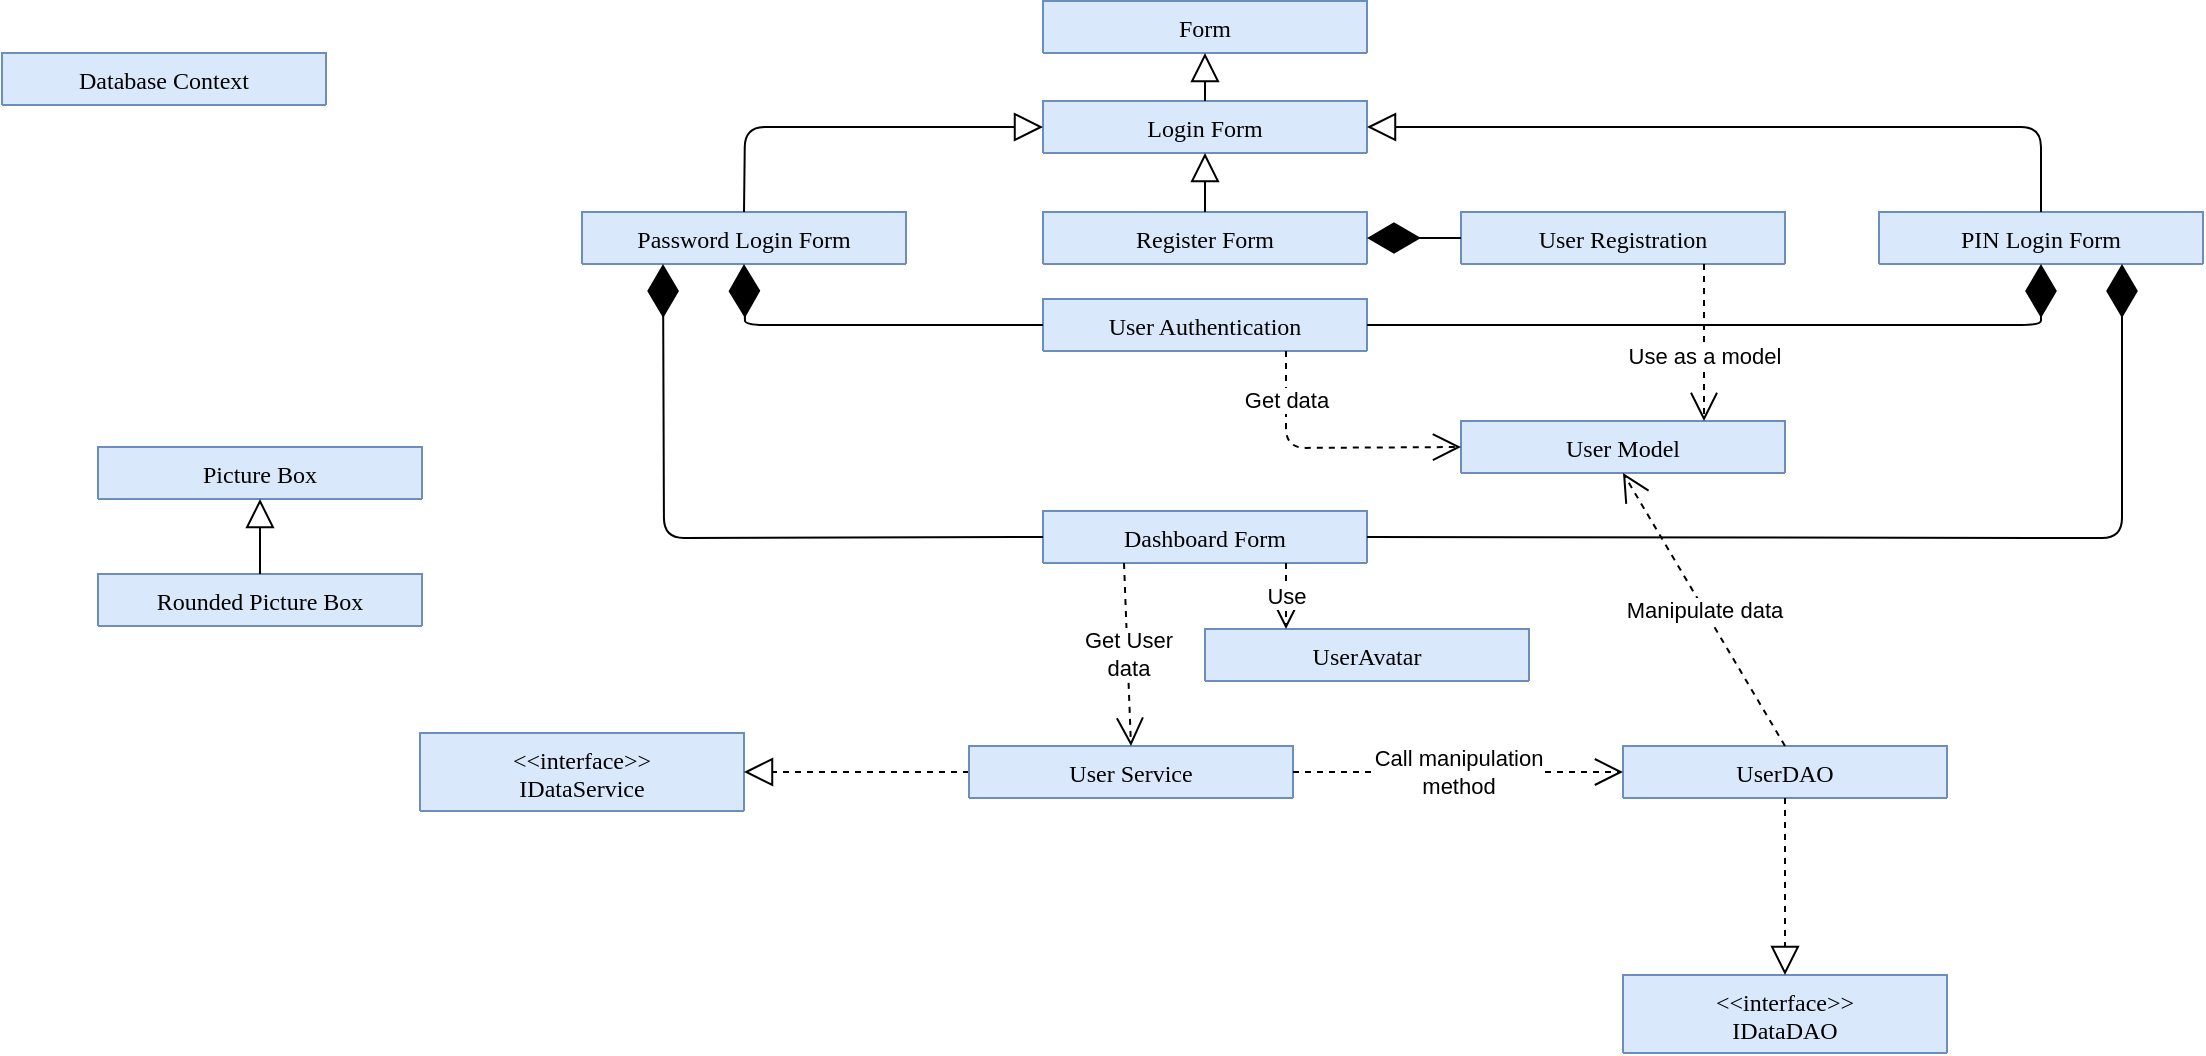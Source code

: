 <mxfile version="12.2.8" pages="1"><diagram id="Dxa8yK_26Aol2NIzPq0W" name="Page-1"><mxGraphModel dx="1536" dy="785" grid="0" gridSize="10" guides="1" tooltips="1" connect="1" arrows="1" fold="1" page="1" pageScale="1" pageWidth="1169" pageHeight="827" background="none" math="0" shadow="0"><root><mxCell id="0"/><mxCell id="1" parent="0"/><mxCell id="dP1bxnM6qx18vZVGoRmJ-5" value="Login Form" style="swimlane;fontStyle=0;align=center;verticalAlign=top;childLayout=stackLayout;horizontal=1;startSize=26;horizontalStack=0;resizeParent=1;resizeParentMax=0;resizeLast=0;collapsible=1;marginBottom=0;fontFamily=Verdana;fillColor=#dae8fc;strokeColor=#6c8ebf;fontSize=12;" parent="1" vertex="1" collapsed="1"><mxGeometry x="533.5" y="64.5" width="162" height="26" as="geometry"><mxRectangle x="539" y="23" width="162" height="86" as="alternateBounds"/></mxGeometry></mxCell><mxCell id="dP1bxnM6qx18vZVGoRmJ-6" value="+ field: type" style="text;strokeColor=#6c8ebf;fillColor=#dae8fc;align=left;verticalAlign=top;spacingLeft=4;spacingRight=4;overflow=hidden;rotatable=0;points=[[0,0.5],[1,0.5]];portConstraint=eastwest;fontSize=12;fontFamily=Verdana;" parent="dP1bxnM6qx18vZVGoRmJ-5" vertex="1"><mxGeometry y="26" width="162" height="26" as="geometry"/></mxCell><mxCell id="dP1bxnM6qx18vZVGoRmJ-7" value="" style="line;strokeWidth=1;fillColor=#dae8fc;align=left;verticalAlign=middle;spacingTop=-1;spacingLeft=3;spacingRight=3;rotatable=0;labelPosition=right;points=[];portConstraint=eastwest;strokeColor=#6c8ebf;fontSize=12;fontFamily=Verdana;" parent="dP1bxnM6qx18vZVGoRmJ-5" vertex="1"><mxGeometry y="52" width="162" height="8" as="geometry"/></mxCell><mxCell id="dP1bxnM6qx18vZVGoRmJ-8" value="+ method(type): type" style="text;strokeColor=#6c8ebf;fillColor=#dae8fc;align=left;verticalAlign=top;spacingLeft=4;spacingRight=4;overflow=hidden;rotatable=0;points=[[0,0.5],[1,0.5]];portConstraint=eastwest;fontSize=12;fontFamily=Verdana;" parent="dP1bxnM6qx18vZVGoRmJ-5" vertex="1"><mxGeometry y="60" width="162" height="26" as="geometry"/></mxCell><mxCell id="dP1bxnM6qx18vZVGoRmJ-9" value="Password Login Form" style="swimlane;fontStyle=0;align=center;verticalAlign=top;childLayout=stackLayout;horizontal=1;startSize=26;horizontalStack=0;resizeParent=1;resizeParentMax=0;resizeLast=0;collapsible=1;marginBottom=0;fontFamily=Verdana;fillColor=#dae8fc;strokeColor=#6c8ebf;fontSize=12;" parent="1" vertex="1" collapsed="1"><mxGeometry x="303" y="120" width="162" height="26" as="geometry"><mxRectangle x="336" y="164" width="162" height="86" as="alternateBounds"/></mxGeometry></mxCell><mxCell id="dP1bxnM6qx18vZVGoRmJ-10" value="+ field: type" style="text;strokeColor=#6c8ebf;fillColor=#dae8fc;align=left;verticalAlign=top;spacingLeft=4;spacingRight=4;overflow=hidden;rotatable=0;points=[[0,0.5],[1,0.5]];portConstraint=eastwest;fontSize=12;fontFamily=Garamond;" parent="dP1bxnM6qx18vZVGoRmJ-9" vertex="1"><mxGeometry y="26" width="162" height="26" as="geometry"/></mxCell><mxCell id="dP1bxnM6qx18vZVGoRmJ-11" value="" style="line;strokeWidth=1;fillColor=#dae8fc;align=left;verticalAlign=middle;spacingTop=-1;spacingLeft=3;spacingRight=3;rotatable=0;labelPosition=right;points=[];portConstraint=eastwest;strokeColor=#6c8ebf;fontSize=12;fontFamily=Garamond;" parent="dP1bxnM6qx18vZVGoRmJ-9" vertex="1"><mxGeometry y="52" width="162" height="8" as="geometry"/></mxCell><mxCell id="dP1bxnM6qx18vZVGoRmJ-12" value="+ method(type): type" style="text;strokeColor=#6c8ebf;fillColor=#dae8fc;align=left;verticalAlign=top;spacingLeft=4;spacingRight=4;overflow=hidden;rotatable=0;points=[[0,0.5],[1,0.5]];portConstraint=eastwest;fontSize=12;fontFamily=Garamond;" parent="dP1bxnM6qx18vZVGoRmJ-9" vertex="1"><mxGeometry y="60" width="162" height="26" as="geometry"/></mxCell><mxCell id="dP1bxnM6qx18vZVGoRmJ-13" value="PIN Login Form" style="swimlane;fontStyle=0;align=center;verticalAlign=top;childLayout=stackLayout;horizontal=1;startSize=26;horizontalStack=0;resizeParent=1;resizeParentMax=0;resizeLast=0;collapsible=1;marginBottom=0;fontFamily=Verdana;fillColor=#dae8fc;strokeColor=#6c8ebf;fontSize=12;" parent="1" vertex="1" collapsed="1"><mxGeometry x="951.5" y="120" width="162" height="26" as="geometry"><mxRectangle x="550" y="196" width="162" height="86" as="alternateBounds"/></mxGeometry></mxCell><mxCell id="dP1bxnM6qx18vZVGoRmJ-14" value="+ field: type" style="text;strokeColor=#6c8ebf;fillColor=#dae8fc;align=left;verticalAlign=top;spacingLeft=4;spacingRight=4;overflow=hidden;rotatable=0;points=[[0,0.5],[1,0.5]];portConstraint=eastwest;fontSize=12;fontFamily=Garamond;" parent="dP1bxnM6qx18vZVGoRmJ-13" vertex="1"><mxGeometry y="26" width="162" height="26" as="geometry"/></mxCell><mxCell id="dP1bxnM6qx18vZVGoRmJ-15" value="" style="line;strokeWidth=1;fillColor=#dae8fc;align=left;verticalAlign=middle;spacingTop=-1;spacingLeft=3;spacingRight=3;rotatable=0;labelPosition=right;points=[];portConstraint=eastwest;strokeColor=#6c8ebf;fontSize=12;fontFamily=Garamond;" parent="dP1bxnM6qx18vZVGoRmJ-13" vertex="1"><mxGeometry y="52" width="162" height="8" as="geometry"/></mxCell><mxCell id="dP1bxnM6qx18vZVGoRmJ-16" value="+ method(type): type" style="text;strokeColor=#6c8ebf;fillColor=#dae8fc;align=left;verticalAlign=top;spacingLeft=4;spacingRight=4;overflow=hidden;rotatable=0;points=[[0,0.5],[1,0.5]];portConstraint=eastwest;fontSize=12;fontFamily=Garamond;" parent="dP1bxnM6qx18vZVGoRmJ-13" vertex="1"><mxGeometry y="60" width="162" height="26" as="geometry"/></mxCell><mxCell id="dP1bxnM6qx18vZVGoRmJ-22" value="" style="endArrow=block;endFill=0;endSize=12;html=1;fontFamily=Verdana;fontSize=12;entryX=0;entryY=0.5;entryDx=0;entryDy=0;exitX=0.5;exitY=0;exitDx=0;exitDy=0;" parent="1" source="dP1bxnM6qx18vZVGoRmJ-9" target="dP1bxnM6qx18vZVGoRmJ-5" edge="1"><mxGeometry width="160" relative="1" as="geometry"><mxPoint x="330.5" y="114.5" as="sourcePoint"/><mxPoint x="490.5" y="114.5" as="targetPoint"/><Array as="points"><mxPoint x="384.5" y="77.5"/></Array></mxGeometry></mxCell><mxCell id="dP1bxnM6qx18vZVGoRmJ-23" value="" style="endArrow=block;endFill=0;endSize=12;html=1;fontFamily=Verdana;fontSize=12;entryX=1;entryY=0.5;entryDx=0;entryDy=0;exitX=0.5;exitY=0;exitDx=0;exitDy=0;" parent="1" source="dP1bxnM6qx18vZVGoRmJ-13" target="dP1bxnM6qx18vZVGoRmJ-5" edge="1"><mxGeometry width="160" relative="1" as="geometry"><mxPoint x="421.5" y="215.5" as="sourcePoint"/><mxPoint x="584" y="100.5" as="targetPoint"/><Array as="points"><mxPoint x="1032.5" y="77.5"/></Array></mxGeometry></mxCell><mxCell id="dP1bxnM6qx18vZVGoRmJ-24" value="User Authentication" style="swimlane;fontStyle=0;align=center;verticalAlign=top;childLayout=stackLayout;horizontal=1;startSize=26;horizontalStack=0;resizeParent=1;resizeParentMax=0;resizeLast=0;collapsible=1;marginBottom=0;fontFamily=Verdana;fillColor=#dae8fc;strokeColor=#6c8ebf;fontSize=12;" parent="1" vertex="1" collapsed="1"><mxGeometry x="533.5" y="163.5" width="162" height="26" as="geometry"><mxRectangle x="336" y="164" width="162" height="86" as="alternateBounds"/></mxGeometry></mxCell><mxCell id="dP1bxnM6qx18vZVGoRmJ-25" value="+ field: type" style="text;strokeColor=#6c8ebf;fillColor=#dae8fc;align=left;verticalAlign=top;spacingLeft=4;spacingRight=4;overflow=hidden;rotatable=0;points=[[0,0.5],[1,0.5]];portConstraint=eastwest;fontSize=12;fontFamily=Garamond;" parent="dP1bxnM6qx18vZVGoRmJ-24" vertex="1"><mxGeometry y="26" width="162" height="26" as="geometry"/></mxCell><mxCell id="dP1bxnM6qx18vZVGoRmJ-26" value="" style="line;strokeWidth=1;fillColor=#dae8fc;align=left;verticalAlign=middle;spacingTop=-1;spacingLeft=3;spacingRight=3;rotatable=0;labelPosition=right;points=[];portConstraint=eastwest;strokeColor=#6c8ebf;fontSize=12;fontFamily=Garamond;" parent="dP1bxnM6qx18vZVGoRmJ-24" vertex="1"><mxGeometry y="52" width="162" height="8" as="geometry"/></mxCell><mxCell id="dP1bxnM6qx18vZVGoRmJ-27" value="+ method(type): type" style="text;strokeColor=#6c8ebf;fillColor=#dae8fc;align=left;verticalAlign=top;spacingLeft=4;spacingRight=4;overflow=hidden;rotatable=0;points=[[0,0.5],[1,0.5]];portConstraint=eastwest;fontSize=12;fontFamily=Garamond;" parent="dP1bxnM6qx18vZVGoRmJ-24" vertex="1"><mxGeometry y="60" width="162" height="26" as="geometry"/></mxCell><mxCell id="dP1bxnM6qx18vZVGoRmJ-28" value="Register Form" style="swimlane;fontStyle=0;align=center;verticalAlign=top;childLayout=stackLayout;horizontal=1;startSize=26;horizontalStack=0;resizeParent=1;resizeParentMax=0;resizeLast=0;collapsible=1;marginBottom=0;fontFamily=Verdana;fillColor=#dae8fc;strokeColor=#6c8ebf;fontSize=12;" parent="1" vertex="1" collapsed="1"><mxGeometry x="533.5" y="120" width="162" height="26" as="geometry"><mxRectangle x="336" y="164" width="162" height="86" as="alternateBounds"/></mxGeometry></mxCell><mxCell id="dP1bxnM6qx18vZVGoRmJ-29" value="+ field: type" style="text;strokeColor=#6c8ebf;fillColor=#dae8fc;align=left;verticalAlign=top;spacingLeft=4;spacingRight=4;overflow=hidden;rotatable=0;points=[[0,0.5],[1,0.5]];portConstraint=eastwest;fontSize=12;fontFamily=Garamond;" parent="dP1bxnM6qx18vZVGoRmJ-28" vertex="1"><mxGeometry y="26" width="162" height="26" as="geometry"/></mxCell><mxCell id="dP1bxnM6qx18vZVGoRmJ-30" value="" style="line;strokeWidth=1;fillColor=#dae8fc;align=left;verticalAlign=middle;spacingTop=-1;spacingLeft=3;spacingRight=3;rotatable=0;labelPosition=right;points=[];portConstraint=eastwest;strokeColor=#6c8ebf;fontSize=12;fontFamily=Garamond;" parent="dP1bxnM6qx18vZVGoRmJ-28" vertex="1"><mxGeometry y="52" width="162" height="8" as="geometry"/></mxCell><mxCell id="dP1bxnM6qx18vZVGoRmJ-31" value="+ method(type): type" style="text;strokeColor=#6c8ebf;fillColor=#dae8fc;align=left;verticalAlign=top;spacingLeft=4;spacingRight=4;overflow=hidden;rotatable=0;points=[[0,0.5],[1,0.5]];portConstraint=eastwest;fontSize=12;fontFamily=Garamond;" parent="dP1bxnM6qx18vZVGoRmJ-28" vertex="1"><mxGeometry y="60" width="162" height="26" as="geometry"/></mxCell><mxCell id="dP1bxnM6qx18vZVGoRmJ-32" value="User Registration" style="swimlane;fontStyle=0;align=center;verticalAlign=top;childLayout=stackLayout;horizontal=1;startSize=26;horizontalStack=0;resizeParent=1;resizeParentMax=0;resizeLast=0;collapsible=1;marginBottom=0;fontFamily=Verdana;fillColor=#dae8fc;strokeColor=#6c8ebf;fontSize=12;" parent="1" vertex="1" collapsed="1"><mxGeometry x="742.5" y="120" width="162" height="26" as="geometry"><mxRectangle x="336" y="164" width="162" height="86" as="alternateBounds"/></mxGeometry></mxCell><mxCell id="dP1bxnM6qx18vZVGoRmJ-33" value="+ field: type" style="text;strokeColor=#6c8ebf;fillColor=#dae8fc;align=left;verticalAlign=top;spacingLeft=4;spacingRight=4;overflow=hidden;rotatable=0;points=[[0,0.5],[1,0.5]];portConstraint=eastwest;fontSize=12;fontFamily=Garamond;" parent="dP1bxnM6qx18vZVGoRmJ-32" vertex="1"><mxGeometry y="26" width="162" height="26" as="geometry"/></mxCell><mxCell id="dP1bxnM6qx18vZVGoRmJ-34" value="" style="line;strokeWidth=1;fillColor=#dae8fc;align=left;verticalAlign=middle;spacingTop=-1;spacingLeft=3;spacingRight=3;rotatable=0;labelPosition=right;points=[];portConstraint=eastwest;strokeColor=#6c8ebf;fontSize=12;fontFamily=Garamond;" parent="dP1bxnM6qx18vZVGoRmJ-32" vertex="1"><mxGeometry y="52" width="162" height="8" as="geometry"/></mxCell><mxCell id="dP1bxnM6qx18vZVGoRmJ-35" value="+ method(type): type" style="text;strokeColor=#6c8ebf;fillColor=#dae8fc;align=left;verticalAlign=top;spacingLeft=4;spacingRight=4;overflow=hidden;rotatable=0;points=[[0,0.5],[1,0.5]];portConstraint=eastwest;fontSize=12;fontFamily=Garamond;" parent="dP1bxnM6qx18vZVGoRmJ-32" vertex="1"><mxGeometry y="60" width="162" height="26" as="geometry"/></mxCell><mxCell id="dP1bxnM6qx18vZVGoRmJ-36" value="Dashboard Form" style="swimlane;fontStyle=0;align=center;verticalAlign=top;childLayout=stackLayout;horizontal=1;startSize=26;horizontalStack=0;resizeParent=1;resizeParentMax=0;resizeLast=0;collapsible=1;marginBottom=0;fontFamily=Verdana;fillColor=#dae8fc;strokeColor=#6c8ebf;fontSize=12;" parent="1" vertex="1" collapsed="1"><mxGeometry x="533.5" y="269.5" width="162" height="26" as="geometry"><mxRectangle x="336" y="164" width="162" height="86" as="alternateBounds"/></mxGeometry></mxCell><mxCell id="dP1bxnM6qx18vZVGoRmJ-37" value="+ field: type" style="text;strokeColor=#6c8ebf;fillColor=#dae8fc;align=left;verticalAlign=top;spacingLeft=4;spacingRight=4;overflow=hidden;rotatable=0;points=[[0,0.5],[1,0.5]];portConstraint=eastwest;fontSize=12;fontFamily=Garamond;" parent="dP1bxnM6qx18vZVGoRmJ-36" vertex="1"><mxGeometry y="26" width="162" height="26" as="geometry"/></mxCell><mxCell id="dP1bxnM6qx18vZVGoRmJ-38" value="" style="line;strokeWidth=1;fillColor=#dae8fc;align=left;verticalAlign=middle;spacingTop=-1;spacingLeft=3;spacingRight=3;rotatable=0;labelPosition=right;points=[];portConstraint=eastwest;strokeColor=#6c8ebf;fontSize=12;fontFamily=Garamond;" parent="dP1bxnM6qx18vZVGoRmJ-36" vertex="1"><mxGeometry y="52" width="162" height="8" as="geometry"/></mxCell><mxCell id="dP1bxnM6qx18vZVGoRmJ-39" value="+ method(type): type" style="text;strokeColor=#6c8ebf;fillColor=#dae8fc;align=left;verticalAlign=top;spacingLeft=4;spacingRight=4;overflow=hidden;rotatable=0;points=[[0,0.5],[1,0.5]];portConstraint=eastwest;fontSize=12;fontFamily=Garamond;" parent="dP1bxnM6qx18vZVGoRmJ-36" vertex="1"><mxGeometry y="60" width="162" height="26" as="geometry"/></mxCell><mxCell id="U48b2bfrdxEYaogFpn2S-4" value="" style="endArrow=diamondThin;endFill=1;endSize=24;html=1;entryX=0.5;entryY=1;entryDx=0;entryDy=0;exitX=0;exitY=0.5;exitDx=0;exitDy=0;" parent="1" source="dP1bxnM6qx18vZVGoRmJ-24" target="dP1bxnM6qx18vZVGoRmJ-9" edge="1"><mxGeometry width="160" relative="1" as="geometry"><mxPoint x="489.5" y="268" as="sourcePoint"/><mxPoint x="465" y="176.5" as="targetPoint"/><Array as="points"><mxPoint x="384.5" y="176.5"/></Array></mxGeometry></mxCell><mxCell id="U48b2bfrdxEYaogFpn2S-5" value="" style="endArrow=diamondThin;endFill=1;endSize=24;html=1;entryX=0.5;entryY=1;entryDx=0;entryDy=0;exitX=1;exitY=0.5;exitDx=0;exitDy=0;" parent="1" source="dP1bxnM6qx18vZVGoRmJ-24" target="dP1bxnM6qx18vZVGoRmJ-13" edge="1"><mxGeometry width="160" relative="1" as="geometry"><mxPoint x="619.5" y="265" as="sourcePoint"/><mxPoint x="764" y="176.5" as="targetPoint"/><Array as="points"><mxPoint x="1032.5" y="176.5"/></Array></mxGeometry></mxCell><mxCell id="U48b2bfrdxEYaogFpn2S-8" value="" style="endArrow=block;endFill=0;endSize=12;html=1;fontFamily=Verdana;fontSize=12;entryX=0.5;entryY=1;entryDx=0;entryDy=0;exitX=0.5;exitY=0;exitDx=0;exitDy=0;" parent="1" source="dP1bxnM6qx18vZVGoRmJ-28" target="dP1bxnM6qx18vZVGoRmJ-5" edge="1"><mxGeometry width="160" relative="1" as="geometry"><mxPoint x="394" y="130" as="sourcePoint"/><mxPoint x="543.5" y="87.5" as="targetPoint"/><Array as="points"/></mxGeometry></mxCell><mxCell id="U48b2bfrdxEYaogFpn2S-9" value="" style="endArrow=diamondThin;endFill=1;endSize=24;html=1;entryX=1;entryY=0.5;entryDx=0;entryDy=0;exitX=0;exitY=0.5;exitDx=0;exitDy=0;" parent="1" source="dP1bxnM6qx18vZVGoRmJ-32" target="dP1bxnM6qx18vZVGoRmJ-28" edge="1"><mxGeometry width="160" relative="1" as="geometry"><mxPoint x="569.5" y="316.5" as="sourcePoint"/><mxPoint x="729.5" y="316.5" as="targetPoint"/></mxGeometry></mxCell><mxCell id="EYVHdsPyZ8nEJPAtvKlZ-1" value="Form&#10;" style="swimlane;fontStyle=0;align=center;verticalAlign=top;childLayout=stackLayout;horizontal=1;startSize=26;horizontalStack=0;resizeParent=1;resizeParentMax=0;resizeLast=0;collapsible=1;marginBottom=0;fontFamily=Verdana;fillColor=#dae8fc;strokeColor=#6c8ebf;fontSize=12;" parent="1" vertex="1" collapsed="1"><mxGeometry x="533.5" y="14.5" width="162" height="26" as="geometry"><mxRectangle x="539" y="23" width="162" height="86" as="alternateBounds"/></mxGeometry></mxCell><mxCell id="EYVHdsPyZ8nEJPAtvKlZ-2" value="+ field: type" style="text;strokeColor=#6c8ebf;fillColor=#dae8fc;align=left;verticalAlign=top;spacingLeft=4;spacingRight=4;overflow=hidden;rotatable=0;points=[[0,0.5],[1,0.5]];portConstraint=eastwest;fontSize=12;fontFamily=Verdana;" parent="EYVHdsPyZ8nEJPAtvKlZ-1" vertex="1"><mxGeometry y="26" width="162" height="26" as="geometry"/></mxCell><mxCell id="EYVHdsPyZ8nEJPAtvKlZ-3" value="" style="line;strokeWidth=1;fillColor=#dae8fc;align=left;verticalAlign=middle;spacingTop=-1;spacingLeft=3;spacingRight=3;rotatable=0;labelPosition=right;points=[];portConstraint=eastwest;strokeColor=#6c8ebf;fontSize=12;fontFamily=Verdana;" parent="EYVHdsPyZ8nEJPAtvKlZ-1" vertex="1"><mxGeometry y="52" width="162" height="8" as="geometry"/></mxCell><mxCell id="EYVHdsPyZ8nEJPAtvKlZ-4" value="+ method(type): type" style="text;strokeColor=#6c8ebf;fillColor=#dae8fc;align=left;verticalAlign=top;spacingLeft=4;spacingRight=4;overflow=hidden;rotatable=0;points=[[0,0.5],[1,0.5]];portConstraint=eastwest;fontSize=12;fontFamily=Verdana;" parent="EYVHdsPyZ8nEJPAtvKlZ-1" vertex="1"><mxGeometry y="60" width="162" height="26" as="geometry"/></mxCell><mxCell id="EYVHdsPyZ8nEJPAtvKlZ-6" value="" style="endArrow=block;endFill=0;endSize=12;html=1;fontFamily=Verdana;fontSize=12;entryX=0.5;entryY=1;entryDx=0;entryDy=0;exitX=0.5;exitY=0;exitDx=0;exitDy=0;" parent="1" source="dP1bxnM6qx18vZVGoRmJ-5" target="EYVHdsPyZ8nEJPAtvKlZ-1" edge="1"><mxGeometry width="160" relative="1" as="geometry"><mxPoint x="624.5" y="130" as="sourcePoint"/><mxPoint x="624.5" y="100.5" as="targetPoint"/><Array as="points"/></mxGeometry></mxCell><mxCell id="EYVHdsPyZ8nEJPAtvKlZ-7" value="User Model" style="swimlane;fontStyle=0;align=center;verticalAlign=top;childLayout=stackLayout;horizontal=1;startSize=26;horizontalStack=0;resizeParent=1;resizeParentMax=0;resizeLast=0;collapsible=1;marginBottom=0;fontFamily=Verdana;fillColor=#dae8fc;strokeColor=#6c8ebf;fontSize=12;" parent="1" vertex="1" collapsed="1"><mxGeometry x="742.5" y="224.5" width="162" height="26" as="geometry"><mxRectangle x="539" y="23" width="162" height="86" as="alternateBounds"/></mxGeometry></mxCell><mxCell id="EYVHdsPyZ8nEJPAtvKlZ-8" value="+ field: type" style="text;strokeColor=#6c8ebf;fillColor=#dae8fc;align=left;verticalAlign=top;spacingLeft=4;spacingRight=4;overflow=hidden;rotatable=0;points=[[0,0.5],[1,0.5]];portConstraint=eastwest;fontSize=12;fontFamily=Verdana;" parent="EYVHdsPyZ8nEJPAtvKlZ-7" vertex="1"><mxGeometry y="26" width="162" height="26" as="geometry"/></mxCell><mxCell id="EYVHdsPyZ8nEJPAtvKlZ-9" value="" style="line;strokeWidth=1;fillColor=#dae8fc;align=left;verticalAlign=middle;spacingTop=-1;spacingLeft=3;spacingRight=3;rotatable=0;labelPosition=right;points=[];portConstraint=eastwest;strokeColor=#6c8ebf;fontSize=12;fontFamily=Verdana;" parent="EYVHdsPyZ8nEJPAtvKlZ-7" vertex="1"><mxGeometry y="52" width="162" height="8" as="geometry"/></mxCell><mxCell id="EYVHdsPyZ8nEJPAtvKlZ-10" value="+ method(type): type" style="text;strokeColor=#6c8ebf;fillColor=#dae8fc;align=left;verticalAlign=top;spacingLeft=4;spacingRight=4;overflow=hidden;rotatable=0;points=[[0,0.5],[1,0.5]];portConstraint=eastwest;fontSize=12;fontFamily=Verdana;" parent="EYVHdsPyZ8nEJPAtvKlZ-7" vertex="1"><mxGeometry y="60" width="162" height="26" as="geometry"/></mxCell><mxCell id="EYVHdsPyZ8nEJPAtvKlZ-11" value="Use as a model" style="endArrow=open;endSize=12;dashed=1;html=1;exitX=0.75;exitY=1;exitDx=0;exitDy=0;entryX=0.75;entryY=0;entryDx=0;entryDy=0;" parent="1" source="dP1bxnM6qx18vZVGoRmJ-32" target="EYVHdsPyZ8nEJPAtvKlZ-7" edge="1"><mxGeometry x="0.172" width="160" relative="1" as="geometry"><mxPoint x="459" y="315" as="sourcePoint"/><mxPoint x="619" y="315" as="targetPoint"/><mxPoint as="offset"/></mxGeometry></mxCell><mxCell id="EYVHdsPyZ8nEJPAtvKlZ-12" value="Get data" style="endArrow=open;endSize=12;dashed=1;html=1;entryX=0;entryY=0.5;entryDx=0;entryDy=0;exitX=0.75;exitY=1;exitDx=0;exitDy=0;" parent="1" source="dP1bxnM6qx18vZVGoRmJ-24" target="EYVHdsPyZ8nEJPAtvKlZ-7" edge="1"><mxGeometry x="-0.64" width="160" relative="1" as="geometry"><mxPoint x="598" y="261" as="sourcePoint"/><mxPoint x="758" y="261" as="targetPoint"/><Array as="points"><mxPoint x="655" y="238"/></Array><mxPoint as="offset"/></mxGeometry></mxCell><mxCell id="EYVHdsPyZ8nEJPAtvKlZ-15" value="" style="endArrow=diamondThin;endFill=1;endSize=24;html=1;entryX=0.25;entryY=1;entryDx=0;entryDy=0;exitX=0;exitY=0.5;exitDx=0;exitDy=0;" parent="1" source="dP1bxnM6qx18vZVGoRmJ-36" target="dP1bxnM6qx18vZVGoRmJ-9" edge="1"><mxGeometry width="160" relative="1" as="geometry"><mxPoint x="244" y="298" as="sourcePoint"/><mxPoint x="312" y="383" as="targetPoint"/><Array as="points"><mxPoint x="344" y="283"/></Array></mxGeometry></mxCell><mxCell id="EYVHdsPyZ8nEJPAtvKlZ-16" value="" style="endArrow=diamondThin;endFill=1;endSize=24;html=1;entryX=0.75;entryY=1;entryDx=0;entryDy=0;exitX=1;exitY=0.5;exitDx=0;exitDy=0;" parent="1" source="dP1bxnM6qx18vZVGoRmJ-36" target="dP1bxnM6qx18vZVGoRmJ-13" edge="1"><mxGeometry width="160" relative="1" as="geometry"><mxPoint x="889" y="429" as="sourcePoint"/><mxPoint x="765" y="310" as="targetPoint"/><Array as="points"><mxPoint x="1073" y="283"/></Array></mxGeometry></mxCell><mxCell id="EYVHdsPyZ8nEJPAtvKlZ-17" value="Database Context" style="swimlane;fontStyle=0;align=center;verticalAlign=top;childLayout=stackLayout;horizontal=1;startSize=26;horizontalStack=0;resizeParent=1;resizeParentMax=0;resizeLast=0;collapsible=1;marginBottom=0;fontFamily=Verdana;fillColor=#dae8fc;strokeColor=#6c8ebf;fontSize=12;" parent="1" vertex="1" collapsed="1"><mxGeometry x="13" y="40.5" width="162" height="26" as="geometry"><mxRectangle x="539" y="23" width="162" height="86" as="alternateBounds"/></mxGeometry></mxCell><mxCell id="EYVHdsPyZ8nEJPAtvKlZ-18" value="+ field: type" style="text;strokeColor=#6c8ebf;fillColor=#dae8fc;align=left;verticalAlign=top;spacingLeft=4;spacingRight=4;overflow=hidden;rotatable=0;points=[[0,0.5],[1,0.5]];portConstraint=eastwest;fontSize=12;fontFamily=Verdana;" parent="EYVHdsPyZ8nEJPAtvKlZ-17" vertex="1"><mxGeometry y="26" width="162" height="26" as="geometry"/></mxCell><mxCell id="EYVHdsPyZ8nEJPAtvKlZ-19" value="" style="line;strokeWidth=1;fillColor=#dae8fc;align=left;verticalAlign=middle;spacingTop=-1;spacingLeft=3;spacingRight=3;rotatable=0;labelPosition=right;points=[];portConstraint=eastwest;strokeColor=#6c8ebf;fontSize=12;fontFamily=Verdana;" parent="EYVHdsPyZ8nEJPAtvKlZ-17" vertex="1"><mxGeometry y="52" width="162" height="8" as="geometry"/></mxCell><mxCell id="EYVHdsPyZ8nEJPAtvKlZ-20" value="+ method(type): type" style="text;strokeColor=#6c8ebf;fillColor=#dae8fc;align=left;verticalAlign=top;spacingLeft=4;spacingRight=4;overflow=hidden;rotatable=0;points=[[0,0.5],[1,0.5]];portConstraint=eastwest;fontSize=12;fontFamily=Verdana;" parent="EYVHdsPyZ8nEJPAtvKlZ-17" vertex="1"><mxGeometry y="60" width="162" height="26" as="geometry"/></mxCell><mxCell id="EYVHdsPyZ8nEJPAtvKlZ-21" value="Rounded Picture Box" style="swimlane;fontStyle=0;align=center;verticalAlign=top;childLayout=stackLayout;horizontal=1;startSize=26;horizontalStack=0;resizeParent=1;resizeParentMax=0;resizeLast=0;collapsible=1;marginBottom=0;fontFamily=Verdana;fillColor=#dae8fc;strokeColor=#6c8ebf;fontSize=12;" parent="1" vertex="1" collapsed="1"><mxGeometry x="61" y="301" width="162" height="26" as="geometry"><mxRectangle x="539" y="23" width="162" height="86" as="alternateBounds"/></mxGeometry></mxCell><mxCell id="EYVHdsPyZ8nEJPAtvKlZ-22" value="+ field: type" style="text;strokeColor=#6c8ebf;fillColor=#dae8fc;align=left;verticalAlign=top;spacingLeft=4;spacingRight=4;overflow=hidden;rotatable=0;points=[[0,0.5],[1,0.5]];portConstraint=eastwest;fontSize=12;fontFamily=Verdana;" parent="EYVHdsPyZ8nEJPAtvKlZ-21" vertex="1"><mxGeometry y="26" width="162" height="26" as="geometry"/></mxCell><mxCell id="EYVHdsPyZ8nEJPAtvKlZ-23" value="" style="line;strokeWidth=1;fillColor=#dae8fc;align=left;verticalAlign=middle;spacingTop=-1;spacingLeft=3;spacingRight=3;rotatable=0;labelPosition=right;points=[];portConstraint=eastwest;strokeColor=#6c8ebf;fontSize=12;fontFamily=Verdana;" parent="EYVHdsPyZ8nEJPAtvKlZ-21" vertex="1"><mxGeometry y="52" width="162" height="8" as="geometry"/></mxCell><mxCell id="EYVHdsPyZ8nEJPAtvKlZ-24" value="+ method(type): type" style="text;strokeColor=#6c8ebf;fillColor=#dae8fc;align=left;verticalAlign=top;spacingLeft=4;spacingRight=4;overflow=hidden;rotatable=0;points=[[0,0.5],[1,0.5]];portConstraint=eastwest;fontSize=12;fontFamily=Verdana;" parent="EYVHdsPyZ8nEJPAtvKlZ-21" vertex="1"><mxGeometry y="60" width="162" height="26" as="geometry"/></mxCell><mxCell id="EYVHdsPyZ8nEJPAtvKlZ-25" value="Picture Box" style="swimlane;fontStyle=0;align=center;verticalAlign=top;childLayout=stackLayout;horizontal=1;startSize=26;horizontalStack=0;resizeParent=1;resizeParentMax=0;resizeLast=0;collapsible=1;marginBottom=0;fontFamily=Verdana;fillColor=#dae8fc;strokeColor=#6c8ebf;fontSize=12;" parent="1" vertex="1" collapsed="1"><mxGeometry x="61" y="237.5" width="162" height="26" as="geometry"><mxRectangle x="539" y="23" width="162" height="86" as="alternateBounds"/></mxGeometry></mxCell><mxCell id="EYVHdsPyZ8nEJPAtvKlZ-26" value="+ field: type" style="text;strokeColor=#6c8ebf;fillColor=#dae8fc;align=left;verticalAlign=top;spacingLeft=4;spacingRight=4;overflow=hidden;rotatable=0;points=[[0,0.5],[1,0.5]];portConstraint=eastwest;fontSize=12;fontFamily=Verdana;" parent="EYVHdsPyZ8nEJPAtvKlZ-25" vertex="1"><mxGeometry y="26" width="162" height="26" as="geometry"/></mxCell><mxCell id="EYVHdsPyZ8nEJPAtvKlZ-27" value="" style="line;strokeWidth=1;fillColor=#dae8fc;align=left;verticalAlign=middle;spacingTop=-1;spacingLeft=3;spacingRight=3;rotatable=0;labelPosition=right;points=[];portConstraint=eastwest;strokeColor=#6c8ebf;fontSize=12;fontFamily=Verdana;" parent="EYVHdsPyZ8nEJPAtvKlZ-25" vertex="1"><mxGeometry y="52" width="162" height="8" as="geometry"/></mxCell><mxCell id="EYVHdsPyZ8nEJPAtvKlZ-28" value="+ method(type): type" style="text;strokeColor=#6c8ebf;fillColor=#dae8fc;align=left;verticalAlign=top;spacingLeft=4;spacingRight=4;overflow=hidden;rotatable=0;points=[[0,0.5],[1,0.5]];portConstraint=eastwest;fontSize=12;fontFamily=Verdana;" parent="EYVHdsPyZ8nEJPAtvKlZ-25" vertex="1"><mxGeometry y="60" width="162" height="26" as="geometry"/></mxCell><mxCell id="EYVHdsPyZ8nEJPAtvKlZ-29" value="" style="endArrow=block;endFill=0;endSize=12;html=1;fontFamily=Verdana;fontSize=12;entryX=0.5;entryY=1;entryDx=0;entryDy=0;exitX=0.5;exitY=0;exitDx=0;exitDy=0;" parent="1" source="EYVHdsPyZ8nEJPAtvKlZ-21" target="EYVHdsPyZ8nEJPAtvKlZ-25" edge="1"><mxGeometry width="160" relative="1" as="geometry"><mxPoint x="624.5" y="74.5" as="sourcePoint"/><mxPoint x="624.5" y="50.5" as="targetPoint"/><Array as="points"/></mxGeometry></mxCell><mxCell id="EYVHdsPyZ8nEJPAtvKlZ-30" value="&lt;&lt;interface&gt;&gt;&#10;IDataService" style="swimlane;fontStyle=0;align=center;verticalAlign=top;childLayout=stackLayout;horizontal=1;startSize=44;horizontalStack=0;resizeParent=1;resizeParentMax=0;resizeLast=0;collapsible=1;marginBottom=0;fontFamily=Verdana;fillColor=#dae8fc;strokeColor=#6c8ebf;fontSize=12;" parent="1" vertex="1" collapsed="1"><mxGeometry x="222" y="380.5" width="162" height="39" as="geometry"><mxRectangle x="410" y="337" width="162" height="104" as="alternateBounds"/></mxGeometry></mxCell><mxCell id="EYVHdsPyZ8nEJPAtvKlZ-31" value="+ field: type" style="text;strokeColor=#6c8ebf;fillColor=#dae8fc;align=left;verticalAlign=top;spacingLeft=4;spacingRight=4;overflow=hidden;rotatable=0;points=[[0,0.5],[1,0.5]];portConstraint=eastwest;fontSize=12;fontFamily=Verdana;" parent="EYVHdsPyZ8nEJPAtvKlZ-30" vertex="1"><mxGeometry y="39" width="162" height="26" as="geometry"/></mxCell><mxCell id="EYVHdsPyZ8nEJPAtvKlZ-32" value="" style="line;strokeWidth=1;fillColor=#dae8fc;align=left;verticalAlign=middle;spacingTop=-1;spacingLeft=3;spacingRight=3;rotatable=0;labelPosition=right;points=[];portConstraint=eastwest;strokeColor=#6c8ebf;fontSize=12;fontFamily=Verdana;" parent="EYVHdsPyZ8nEJPAtvKlZ-30" vertex="1"><mxGeometry y="65" width="162" height="8" as="geometry"/></mxCell><mxCell id="EYVHdsPyZ8nEJPAtvKlZ-33" value="+ method(type): type" style="text;strokeColor=#6c8ebf;fillColor=#dae8fc;align=left;verticalAlign=top;spacingLeft=4;spacingRight=4;overflow=hidden;rotatable=0;points=[[0,0.5],[1,0.5]];portConstraint=eastwest;fontSize=12;fontFamily=Verdana;" parent="EYVHdsPyZ8nEJPAtvKlZ-30" vertex="1"><mxGeometry y="73" width="162" height="26" as="geometry"/></mxCell><mxCell id="EYVHdsPyZ8nEJPAtvKlZ-34" value="" style="endArrow=block;dashed=1;endFill=0;endSize=12;html=1;entryX=1;entryY=0.5;entryDx=0;entryDy=0;exitX=0;exitY=0.5;exitDx=0;exitDy=0;" parent="1" source="EYVHdsPyZ8nEJPAtvKlZ-35" target="EYVHdsPyZ8nEJPAtvKlZ-30" edge="1"><mxGeometry width="160" relative="1" as="geometry"><mxPoint x="327" y="417" as="sourcePoint"/><mxPoint x="487" y="417" as="targetPoint"/></mxGeometry></mxCell><mxCell id="EYVHdsPyZ8nEJPAtvKlZ-35" value="User Service" style="swimlane;fontStyle=0;align=center;verticalAlign=top;childLayout=stackLayout;horizontal=1;startSize=26;horizontalStack=0;resizeParent=1;resizeParentMax=0;resizeLast=0;collapsible=1;marginBottom=0;fontFamily=Verdana;fillColor=#dae8fc;strokeColor=#6c8ebf;fontSize=12;" parent="1" vertex="1" collapsed="1"><mxGeometry x="496.5" y="387" width="162" height="26" as="geometry"><mxRectangle x="539" y="23" width="162" height="86" as="alternateBounds"/></mxGeometry></mxCell><mxCell id="EYVHdsPyZ8nEJPAtvKlZ-36" value="+ field: type" style="text;strokeColor=#6c8ebf;fillColor=#dae8fc;align=left;verticalAlign=top;spacingLeft=4;spacingRight=4;overflow=hidden;rotatable=0;points=[[0,0.5],[1,0.5]];portConstraint=eastwest;fontSize=12;fontFamily=Verdana;" parent="EYVHdsPyZ8nEJPAtvKlZ-35" vertex="1"><mxGeometry y="26" width="162" height="26" as="geometry"/></mxCell><mxCell id="EYVHdsPyZ8nEJPAtvKlZ-37" value="" style="line;strokeWidth=1;fillColor=#dae8fc;align=left;verticalAlign=middle;spacingTop=-1;spacingLeft=3;spacingRight=3;rotatable=0;labelPosition=right;points=[];portConstraint=eastwest;strokeColor=#6c8ebf;fontSize=12;fontFamily=Verdana;" parent="EYVHdsPyZ8nEJPAtvKlZ-35" vertex="1"><mxGeometry y="52" width="162" height="8" as="geometry"/></mxCell><mxCell id="EYVHdsPyZ8nEJPAtvKlZ-38" value="+ method(type): type" style="text;strokeColor=#6c8ebf;fillColor=#dae8fc;align=left;verticalAlign=top;spacingLeft=4;spacingRight=4;overflow=hidden;rotatable=0;points=[[0,0.5],[1,0.5]];portConstraint=eastwest;fontSize=12;fontFamily=Verdana;" parent="EYVHdsPyZ8nEJPAtvKlZ-35" vertex="1"><mxGeometry y="60" width="162" height="26" as="geometry"/></mxCell><mxCell id="EYVHdsPyZ8nEJPAtvKlZ-39" value="UserAvatar" style="swimlane;fontStyle=0;align=center;verticalAlign=top;childLayout=stackLayout;horizontal=1;startSize=26;horizontalStack=0;resizeParent=1;resizeParentMax=0;resizeLast=0;collapsible=1;marginBottom=0;fontFamily=Verdana;fillColor=#dae8fc;strokeColor=#6c8ebf;fontSize=12;" parent="1" vertex="1" collapsed="1"><mxGeometry x="614.5" y="328.5" width="162" height="26" as="geometry"><mxRectangle x="539" y="23" width="162" height="86" as="alternateBounds"/></mxGeometry></mxCell><mxCell id="EYVHdsPyZ8nEJPAtvKlZ-40" value="+ field: type" style="text;strokeColor=#6c8ebf;fillColor=#dae8fc;align=left;verticalAlign=top;spacingLeft=4;spacingRight=4;overflow=hidden;rotatable=0;points=[[0,0.5],[1,0.5]];portConstraint=eastwest;fontSize=12;fontFamily=Verdana;" parent="EYVHdsPyZ8nEJPAtvKlZ-39" vertex="1"><mxGeometry y="26" width="162" height="26" as="geometry"/></mxCell><mxCell id="EYVHdsPyZ8nEJPAtvKlZ-41" value="" style="line;strokeWidth=1;fillColor=#dae8fc;align=left;verticalAlign=middle;spacingTop=-1;spacingLeft=3;spacingRight=3;rotatable=0;labelPosition=right;points=[];portConstraint=eastwest;strokeColor=#6c8ebf;fontSize=12;fontFamily=Verdana;" parent="EYVHdsPyZ8nEJPAtvKlZ-39" vertex="1"><mxGeometry y="52" width="162" height="8" as="geometry"/></mxCell><mxCell id="EYVHdsPyZ8nEJPAtvKlZ-42" value="+ method(type): type" style="text;strokeColor=#6c8ebf;fillColor=#dae8fc;align=left;verticalAlign=top;spacingLeft=4;spacingRight=4;overflow=hidden;rotatable=0;points=[[0,0.5],[1,0.5]];portConstraint=eastwest;fontSize=12;fontFamily=Verdana;" parent="EYVHdsPyZ8nEJPAtvKlZ-39" vertex="1"><mxGeometry y="60" width="162" height="26" as="geometry"/></mxCell><mxCell id="EYVHdsPyZ8nEJPAtvKlZ-43" value="Use" style="endArrow=open;endSize=12;dashed=1;html=1;exitX=0.75;exitY=1;exitDx=0;exitDy=0;entryX=0.25;entryY=0;entryDx=0;entryDy=0;" parent="1" source="dP1bxnM6qx18vZVGoRmJ-36" target="EYVHdsPyZ8nEJPAtvKlZ-39" edge="1"><mxGeometry width="160" relative="1" as="geometry"><mxPoint x="600" y="393" as="sourcePoint"/><mxPoint x="760" y="393" as="targetPoint"/></mxGeometry></mxCell><mxCell id="vsh4oLZ5DAt3dJ47CxEE-1" value="&lt;&lt;interface&gt;&gt;&#10;IDataDAO" style="swimlane;fontStyle=0;align=center;verticalAlign=top;childLayout=stackLayout;horizontal=1;startSize=44;horizontalStack=0;resizeParent=1;resizeParentMax=0;resizeLast=0;collapsible=1;marginBottom=0;fontFamily=Verdana;fillColor=#dae8fc;strokeColor=#6c8ebf;fontSize=12;" vertex="1" collapsed="1" parent="1"><mxGeometry x="823.5" y="501.5" width="162" height="39" as="geometry"><mxRectangle x="410" y="337" width="162" height="104" as="alternateBounds"/></mxGeometry></mxCell><mxCell id="vsh4oLZ5DAt3dJ47CxEE-2" value="+ field: type" style="text;strokeColor=#6c8ebf;fillColor=#dae8fc;align=left;verticalAlign=top;spacingLeft=4;spacingRight=4;overflow=hidden;rotatable=0;points=[[0,0.5],[1,0.5]];portConstraint=eastwest;fontSize=12;fontFamily=Verdana;" vertex="1" parent="vsh4oLZ5DAt3dJ47CxEE-1"><mxGeometry y="39" width="162" height="26" as="geometry"/></mxCell><mxCell id="vsh4oLZ5DAt3dJ47CxEE-3" value="" style="line;strokeWidth=1;fillColor=#dae8fc;align=left;verticalAlign=middle;spacingTop=-1;spacingLeft=3;spacingRight=3;rotatable=0;labelPosition=right;points=[];portConstraint=eastwest;strokeColor=#6c8ebf;fontSize=12;fontFamily=Verdana;" vertex="1" parent="vsh4oLZ5DAt3dJ47CxEE-1"><mxGeometry y="65" width="162" height="8" as="geometry"/></mxCell><mxCell id="vsh4oLZ5DAt3dJ47CxEE-4" value="+ method(type): type" style="text;strokeColor=#6c8ebf;fillColor=#dae8fc;align=left;verticalAlign=top;spacingLeft=4;spacingRight=4;overflow=hidden;rotatable=0;points=[[0,0.5],[1,0.5]];portConstraint=eastwest;fontSize=12;fontFamily=Verdana;" vertex="1" parent="vsh4oLZ5DAt3dJ47CxEE-1"><mxGeometry y="73" width="162" height="26" as="geometry"/></mxCell><mxCell id="vsh4oLZ5DAt3dJ47CxEE-5" value="UserDAO" style="swimlane;fontStyle=0;align=center;verticalAlign=top;childLayout=stackLayout;horizontal=1;startSize=26;horizontalStack=0;resizeParent=1;resizeParentMax=0;resizeLast=0;collapsible=1;marginBottom=0;fontFamily=Verdana;fillColor=#dae8fc;strokeColor=#6c8ebf;fontSize=12;" vertex="1" collapsed="1" parent="1"><mxGeometry x="823.5" y="387" width="162" height="26" as="geometry"><mxRectangle x="539" y="23" width="162" height="86" as="alternateBounds"/></mxGeometry></mxCell><mxCell id="vsh4oLZ5DAt3dJ47CxEE-6" value="+ field: type" style="text;strokeColor=#6c8ebf;fillColor=#dae8fc;align=left;verticalAlign=top;spacingLeft=4;spacingRight=4;overflow=hidden;rotatable=0;points=[[0,0.5],[1,0.5]];portConstraint=eastwest;fontSize=12;fontFamily=Verdana;" vertex="1" parent="vsh4oLZ5DAt3dJ47CxEE-5"><mxGeometry y="26" width="162" height="26" as="geometry"/></mxCell><mxCell id="vsh4oLZ5DAt3dJ47CxEE-7" value="" style="line;strokeWidth=1;fillColor=#dae8fc;align=left;verticalAlign=middle;spacingTop=-1;spacingLeft=3;spacingRight=3;rotatable=0;labelPosition=right;points=[];portConstraint=eastwest;strokeColor=#6c8ebf;fontSize=12;fontFamily=Verdana;" vertex="1" parent="vsh4oLZ5DAt3dJ47CxEE-5"><mxGeometry y="52" width="162" height="8" as="geometry"/></mxCell><mxCell id="vsh4oLZ5DAt3dJ47CxEE-8" value="+ method(type): type" style="text;strokeColor=#6c8ebf;fillColor=#dae8fc;align=left;verticalAlign=top;spacingLeft=4;spacingRight=4;overflow=hidden;rotatable=0;points=[[0,0.5],[1,0.5]];portConstraint=eastwest;fontSize=12;fontFamily=Verdana;" vertex="1" parent="vsh4oLZ5DAt3dJ47CxEE-5"><mxGeometry y="60" width="162" height="26" as="geometry"/></mxCell><mxCell id="vsh4oLZ5DAt3dJ47CxEE-9" value="" style="endArrow=block;dashed=1;endFill=0;endSize=12;html=1;entryX=0.5;entryY=0;entryDx=0;entryDy=0;exitX=0.5;exitY=1;exitDx=0;exitDy=0;" edge="1" parent="1" source="vsh4oLZ5DAt3dJ47CxEE-5" target="vsh4oLZ5DAt3dJ47CxEE-1"><mxGeometry width="160" relative="1" as="geometry"><mxPoint x="550" y="568" as="sourcePoint"/><mxPoint x="501" y="386" as="targetPoint"/></mxGeometry></mxCell><mxCell id="vsh4oLZ5DAt3dJ47CxEE-10" value="Call manipulation&lt;br&gt;method" style="endArrow=open;endSize=12;dashed=1;html=1;exitX=1;exitY=0.5;exitDx=0;exitDy=0;entryX=0;entryY=0.5;entryDx=0;entryDy=0;" edge="1" parent="1" source="EYVHdsPyZ8nEJPAtvKlZ-35" target="vsh4oLZ5DAt3dJ47CxEE-5"><mxGeometry width="160" relative="1" as="geometry"><mxPoint x="472" y="621" as="sourcePoint"/><mxPoint x="632" y="621" as="targetPoint"/></mxGeometry></mxCell><mxCell id="vsh4oLZ5DAt3dJ47CxEE-15" value="Manipulate data" style="endArrow=open;endSize=12;dashed=1;html=1;exitX=0.5;exitY=0;exitDx=0;exitDy=0;entryX=0.5;entryY=1;entryDx=0;entryDy=0;" edge="1" parent="1" source="vsh4oLZ5DAt3dJ47CxEE-5" target="EYVHdsPyZ8nEJPAtvKlZ-7"><mxGeometry width="160" relative="1" as="geometry"><mxPoint x="327.5" y="444" as="sourcePoint"/><mxPoint x="643" y="595" as="targetPoint"/></mxGeometry></mxCell><mxCell id="vsh4oLZ5DAt3dJ47CxEE-17" value="Get User&lt;br&gt;data" style="endArrow=open;endSize=12;dashed=1;html=1;exitX=0.25;exitY=1;exitDx=0;exitDy=0;entryX=0.5;entryY=0;entryDx=0;entryDy=0;" edge="1" parent="1" source="dP1bxnM6qx18vZVGoRmJ-36" target="EYVHdsPyZ8nEJPAtvKlZ-35"><mxGeometry width="160" relative="1" as="geometry"><mxPoint x="691" y="520" as="sourcePoint"/><mxPoint x="851" y="520" as="targetPoint"/></mxGeometry></mxCell></root></mxGraphModel></diagram></mxfile>